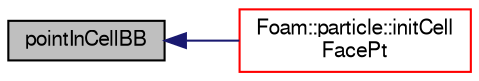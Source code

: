 digraph "pointInCellBB"
{
  bgcolor="transparent";
  edge [fontname="FreeSans",fontsize="10",labelfontname="FreeSans",labelfontsize="10"];
  node [fontname="FreeSans",fontsize="10",shape=record];
  rankdir="LR";
  Node52134 [label="pointInCellBB",height=0.2,width=0.4,color="black", fillcolor="grey75", style="filled", fontcolor="black"];
  Node52134 -> Node52135 [dir="back",color="midnightblue",fontsize="10",style="solid",fontname="FreeSans"];
  Node52135 [label="Foam::particle::initCell\lFacePt",height=0.2,width=0.4,color="red",URL="$a23586.html#aa756fad8be2d54822084afae771a1170",tooltip="Check the stored cell value (setting if necessary) and. "];
}
